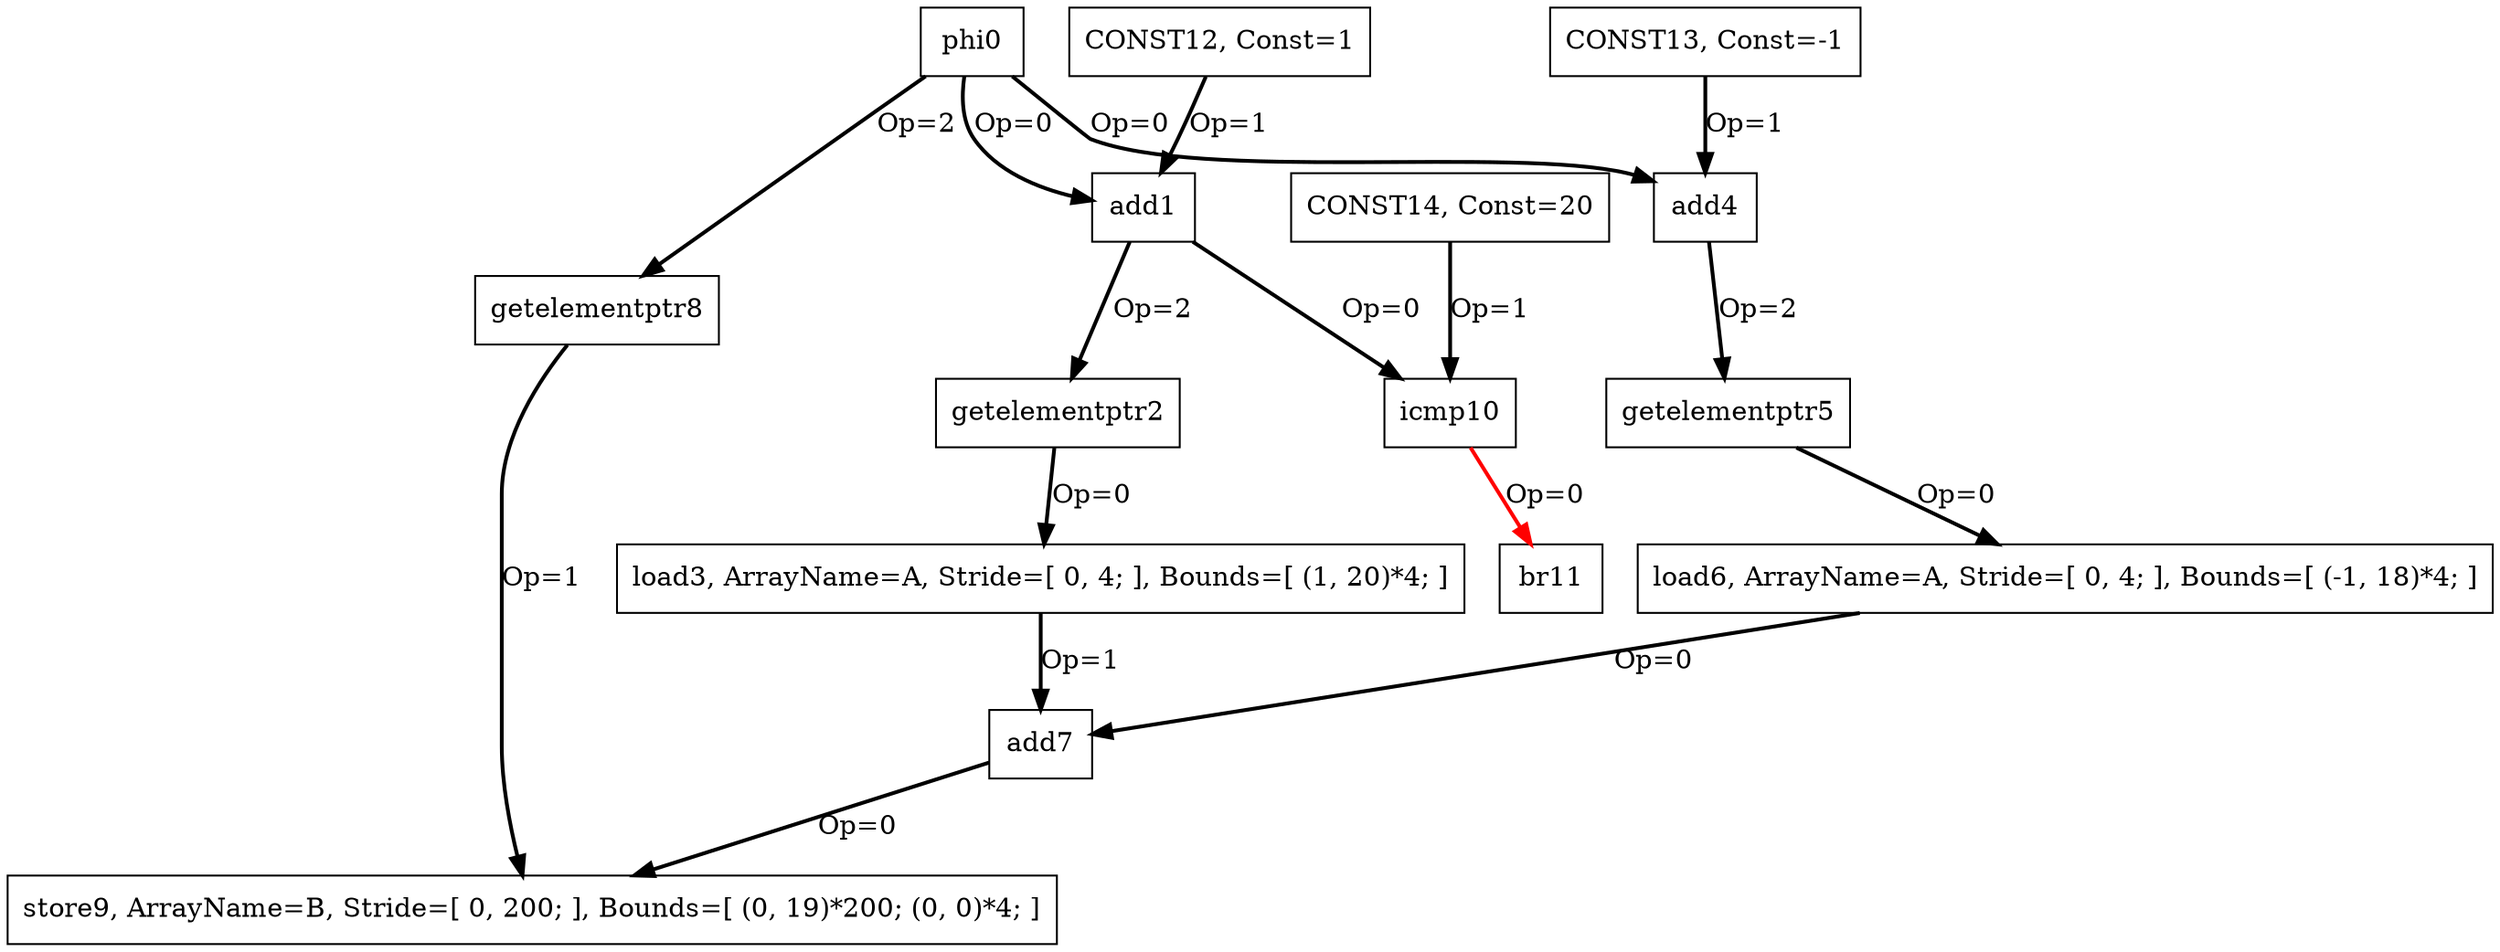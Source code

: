 Digraph G {
phi0[label = "phi0", shape = box, color = black];
add1[label = "add1", shape = box, color = black];
getelementptr2[label = "getelementptr2", shape = box, color = black];
load3[label = "load3, ArrayName=A, Stride=[ 0, 4; ], Bounds=[ (1, 20)*4; ]", shape = box, color = black];
add4[label = "add4", shape = box, color = black];
getelementptr5[label = "getelementptr5", shape = box, color = black];
load6[label = "load6, ArrayName=A, Stride=[ 0, 4; ], Bounds=[ (-1, 18)*4; ]", shape = box, color = black];
add7[label = "add7", shape = box, color = black];
getelementptr8[label = "getelementptr8", shape = box, color = black];
store9[label = "store9, ArrayName=B, Stride=[ 0, 200; ], Bounds=[ (0, 19)*200; (0, 0)*4; ]", shape = box, color = black];
icmp10[label = "icmp10", shape = box, color = black];
br11[label = "br11", shape = box, color = black];
CONST12[label = "CONST12, Const=1", shape = box, color = black];
CONST13[label = "CONST13, Const=-1", shape = box, color = black];
CONST14[label = "CONST14, Const=20", shape = box, color = black];
phi0 -> getelementptr8[color = black, style = bold, label = "Op=2"];
phi0 -> add4[color = black, style = bold, label = "Op=0"];
phi0 -> add1[color = black, style = bold, label = "Op=0"];
CONST12 -> add1[color = black, style = bold, label = "Op=1"];
add1 -> icmp10[color = black, style = bold, label = "Op=0"];
add1 -> getelementptr2[color = black, style = bold, label = "Op=2"];
getelementptr2 -> load3[color = black, style = bold, label = "Op=0"];
load3 -> add7[color = black, style = bold, label = "Op=1"];
CONST13 -> add4[color = black, style = bold, label = "Op=1"];
add4 -> getelementptr5[color = black, style = bold, label = "Op=2"];
getelementptr5 -> load6[color = black, style = bold, label = "Op=0"];
load6 -> add7[color = black, style = bold, label = "Op=0"];
add7 -> store9[color = black, style = bold, label = "Op=0"];
getelementptr8 -> store9[color = black, style = bold, label = "Op=1"];
CONST14 -> icmp10[color = black, style = bold, label = "Op=1"];
icmp10 -> br11[color = red, style = bold, label = "Op=0"];
}
